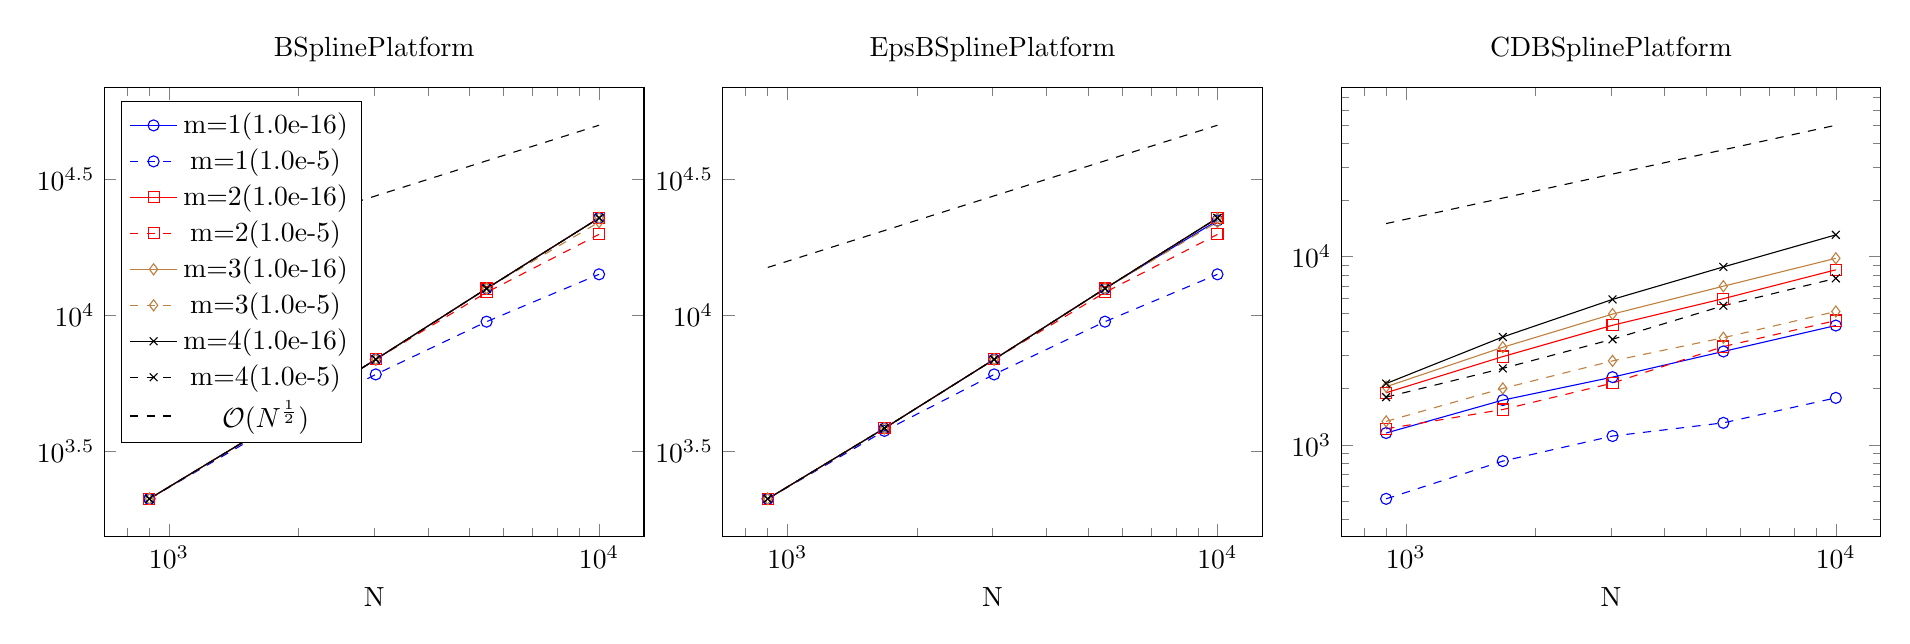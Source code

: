 \begin{tikzpicture}
\begin{groupplot}[ymin={0}, group style={group size={3 by 1}}]
    \nextgroupplot[xlabel={N}, xmode={log}, ymode={log}, legend pos={north west}, title={BSplinePlatform}]
    \addplot[color={blue}, mark={o}, mark options={solid}, solid]
        table[row sep={\\}]
        {
            \\
            900  2116  \\
            1681  3844  \\
            3025  6889  \\
            5476  12544  \\
            10000  22801  \\
        }
        ;
    \addlegendentry {m=1(1.0e-16)}
    \addplot[color={blue}, mark={o}, mark options={solid}, dashed]
        table[row sep={\\}]
        {
            \\
            900  2116  \\
            1681  3761  \\
            3025  6066  \\
            5476  9480  \\
            10000  14152  \\
        }
        ;
    \addlegendentry {m=1(1.0e-5)}
    \addplot[color={red}, mark={square}, mark options={solid}, solid]
        table[row sep={\\}]
        {
            \\
            900  2116  \\
            1681  3844  \\
            3025  6889  \\
            5476  12544  \\
            10000  22801  \\
        }
        ;
    \addlegendentry {m=2(1.0e-16)}
    \addplot[color={red}, mark={square}, mark options={solid}, dashed]
        table[row sep={\\}]
        {
            \\
            900  2116  \\
            1681  3844  \\
            3025  6889  \\
            5476  12144  \\
            10000  19848  \\
        }
        ;
    \addlegendentry {m=2(1.0e-5)}
    \addplot[color={brown}, mark={diamond}, mark options={solid}, solid]
        table[row sep={\\}]
        {
            \\
            900  2116  \\
            1681  3844  \\
            3025  6889  \\
            5476  12544  \\
            10000  22801  \\
        }
        ;
    \addlegendentry {m=3(1.0e-16)}
    \addplot[color={brown}, mark={diamond}, mark options={solid}, dashed]
        table[row sep={\\}]
        {
            \\
            900  2116  \\
            1681  3844  \\
            3025  6889  \\
            5476  12544  \\
            10000  22028  \\
        }
        ;
    \addlegendentry {m=3(1.0e-5)}
    \addplot[color={black}, mark={x}, mark options={solid}, solid]
        table[row sep={\\}]
        {
            \\
            900  2116  \\
            1681  3844  \\
            3025  6889  \\
            5476  12544  \\
            10000  22801  \\
        }
        ;
    \addlegendentry {m=4(1.0e-16)}
    \addplot[color={black}, mark={x}, mark options={solid}, dashed]
        table[row sep={\\}]
        {
            \\
            900  2116  \\
            1681  3844  \\
            3025  6889  \\
            5476  12544  \\
            10000  22797  \\
        }
        ;
    \addlegendentry {m=4(1.0e-5)}
    \addplot[dashed, color={black}]
        table[row sep={\\}]
        {
            \\
            900  15000  \\
            1681  20500  \\
            3025  27500  \\
            5476  37000  \\
            10000  50000  \\
        }
        ;
    \addlegendentry {$\mathcal O(N^{\frac{1}{2}})$}
    \nextgroupplot[xlabel={N}, xmode={log}, ymode={log}, legend pos={north west}, title={EpsBSplinePlatform}]
    \addplot[color={blue}, mark={o}, mark options={solid}, solid]
        table[row sep={\\}]
        {
            \\
            900  2116  \\
            1681  3844  \\
            3025  6889  \\
            5476  12544  \\
            10000  22317  \\
        }
        ;
    \addplot[color={blue}, mark={o}, mark options={solid}, dashed]
        table[row sep={\\}]
        {
            \\
            900  2116  \\
            1681  3761  \\
            3025  6066  \\
            5476  9480  \\
            10000  14152  \\
        }
        ;
    \addplot[color={red}, mark={square}, mark options={solid}, solid]
        table[row sep={\\}]
        {
            \\
            900  2116  \\
            1681  3844  \\
            3025  6889  \\
            5476  12544  \\
            10000  22801  \\
        }
        ;
    \addplot[color={red}, mark={square}, mark options={solid}, dashed]
        table[row sep={\\}]
        {
            \\
            900  2116  \\
            1681  3844  \\
            3025  6889  \\
            5476  12144  \\
            10000  19848  \\
        }
        ;
    \addplot[color={brown}, mark={diamond}, mark options={solid}, solid]
        table[row sep={\\}]
        {
            \\
            900  2116  \\
            1681  3844  \\
            3025  6889  \\
            5476  12544  \\
            10000  22801  \\
        }
        ;
    \addplot[color={brown}, mark={diamond}, mark options={solid}, dashed]
        table[row sep={\\}]
        {
            \\
            900  2116  \\
            1681  3844  \\
            3025  6889  \\
            5476  12544  \\
            10000  22028  \\
        }
        ;
    \addplot[color={black}, mark={x}, mark options={solid}, solid]
        table[row sep={\\}]
        {
            \\
            900  2116  \\
            1681  3844  \\
            3025  6889  \\
            5476  12544  \\
            10000  22801  \\
        }
        ;
    \addplot[color={black}, mark={x}, mark options={solid}, dashed]
        table[row sep={\\}]
        {
            \\
            900  2116  \\
            1681  3844  \\
            3025  6889  \\
            5476  12544  \\
            10000  22797  \\
        }
        ;
    \addplot[dashed, color={black}]
        table[row sep={\\}]
        {
            \\
            900  15000  \\
            1681  20500  \\
            3025  27500  \\
            5476  37000  \\
            10000  50000  \\
        }
        ;
    \nextgroupplot[xlabel={N}, xmode={log}, ymode={log}, legend pos={north west}, title={CDBSplinePlatform}]
    \addplot[color={blue}, mark={o}, mark options={solid}, solid]
        table[row sep={\\}]
        {
            \\
            900  1155  \\
            1681  1728  \\
            3025  2289  \\
            5476  3135  \\
            10000  4305  \\
        }
        ;
    \addplot[color={blue}, mark={o}, mark options={solid}, dashed]
        table[row sep={\\}]
        {
            \\
            900  516  \\
            1681  819  \\
            3025  1113  \\
            5476  1308  \\
            10000  1776  \\
        }
        ;
    \addplot[color={red}, mark={square}, mark options={solid}, solid]
        table[row sep={\\}]
        {
            \\
            900  1891  \\
            1681  2944  \\
            3025  4321  \\
            5476  5983  \\
            10000  8518  \\
        }
        ;
    \addplot[color={red}, mark={square}, mark options={solid}, dashed]
        table[row sep={\\}]
        {
            \\
            900  1216  \\
            1681  1540  \\
            3025  2128  \\
            5476  3328  \\
            10000  4576  \\
        }
        ;
    \addplot[color={brown}, mark={diamond}, mark options={solid}, solid]
        table[row sep={\\}]
        {
            \\
            900  2035  \\
            1681  3300  \\
            3025  4953  \\
            5476  6969  \\
            10000  9805  \\
        }
        ;
    \addplot[color={brown}, mark={diamond}, mark options={solid}, dashed]
        table[row sep={\\}]
        {
            \\
            900  1332  \\
            1681  1995  \\
            3025  2793  \\
            5476  3708  \\
            10000  5112  \\
        }
        ;
    \addplot[color={black}, mark={x}, mark options={solid}, solid]
        table[row sep={\\}]
        {
            \\
            900  2116  \\
            1681  3744  \\
            3025  5928  \\
            5476  8823  \\
            10000  13066  \\
        }
        ;
    \addplot[color={black}, mark={x}, mark options={solid}, dashed]
        table[row sep={\\}]
        {
            \\
            900  1792  \\
            1681  2548  \\
            3025  3640  \\
            5476  5488  \\
            10000  7672  \\
        }
        ;
    \addplot[dashed, color={black}]
        table[row sep={\\}]
        {
            \\
            900  15000  \\
            1681  20500  \\
            3025  27500  \\
            5476  37000  \\
            10000  50000  \\
        }
        ;
\end{groupplot}
\end{tikzpicture}
